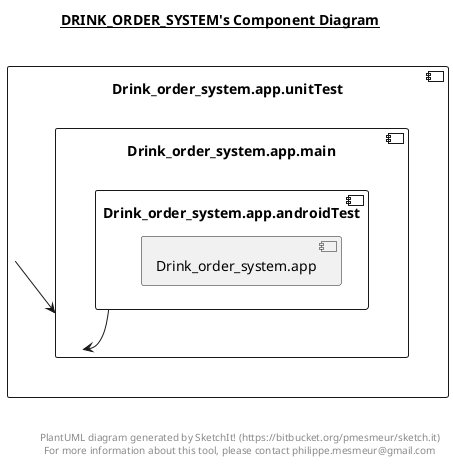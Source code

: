 @startuml

title __DRINK_ORDER_SYSTEM's Component Diagram__\n

  component "Drink_order_system.app.unitTest" {
        [Drink_order_system.app.main]
    component "Drink_order_system.app.main" {
          [Drink_order_system.app.androidTest]
      component "Drink_order_system.app.androidTest" {
            [Drink_order_system.app]
      }


    }


  }


  [Drink_order_system.app.androidTest] --> [Drink_order_system.app.main]
  [Drink_order_system.app.unitTest] --> [Drink_order_system.app.main]


right footer


PlantUML diagram generated by SketchIt! (https://bitbucket.org/pmesmeur/sketch.it)
For more information about this tool, please contact philippe.mesmeur@gmail.com
endfooter

@enduml
